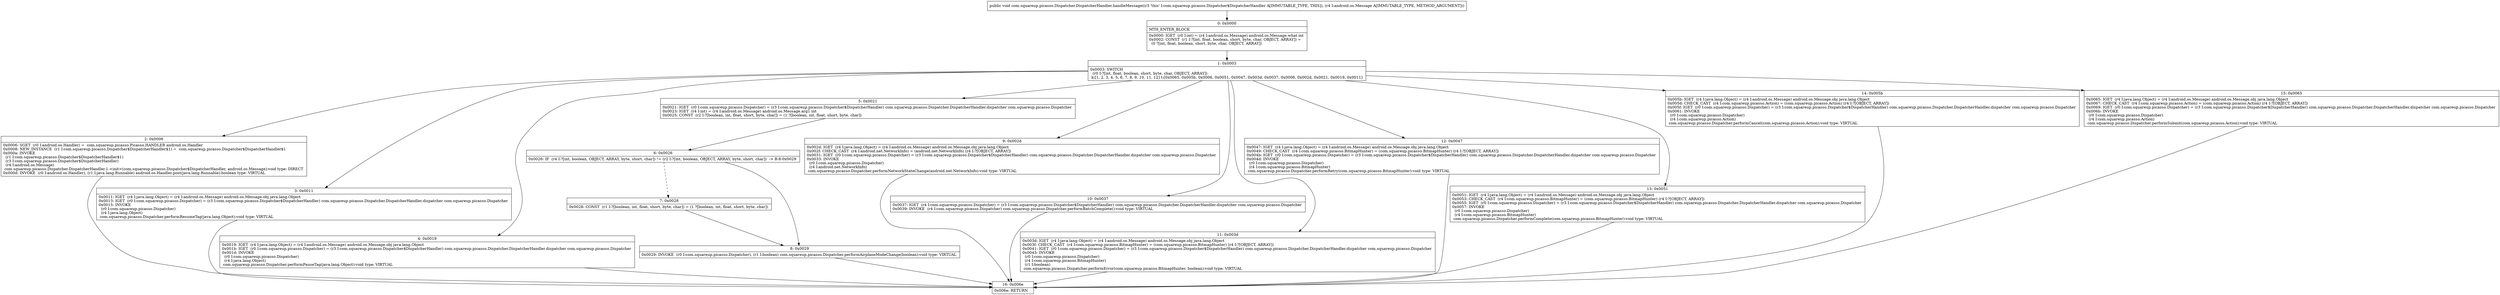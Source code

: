 digraph "CFG forcom.squareup.picasso.Dispatcher.DispatcherHandler.handleMessage(Landroid\/os\/Message;)V" {
Node_0 [shape=record,label="{0\:\ 0x0000|MTH_ENTER_BLOCK\l|0x0000: IGET  (r0 I:int) = (r4 I:android.os.Message) android.os.Message.what int \l0x0002: CONST  (r1 I:?[int, float, boolean, short, byte, char, OBJECT, ARRAY]) = \l  (0 ?[int, float, boolean, short, byte, char, OBJECT, ARRAY])\l \l}"];
Node_1 [shape=record,label="{1\:\ 0x0003|0x0003: SWITCH  \l  (r0 I:?[int, float, boolean, short, byte, char, OBJECT, ARRAY])\l k:[1, 2, 3, 4, 5, 6, 7, 8, 9, 10, 11, 12] t:[0x0065, 0x005b, 0x0006, 0x0051, 0x0047, 0x003d, 0x0037, 0x0006, 0x002d, 0x0021, 0x0019, 0x0011] \l}"];
Node_2 [shape=record,label="{2\:\ 0x0006|0x0006: SGET  (r0 I:android.os.Handler) =  com.squareup.picasso.Picasso.HANDLER android.os.Handler \l0x0008: NEW_INSTANCE  (r1 I:com.squareup.picasso.Dispatcher$DispatcherHandler$1) =  com.squareup.picasso.Dispatcher$DispatcherHandler$1 \l0x000a: INVOKE  \l  (r1 I:com.squareup.picasso.Dispatcher$DispatcherHandler$1)\l  (r3 I:com.squareup.picasso.Dispatcher$DispatcherHandler)\l  (r4 I:android.os.Message)\l com.squareup.picasso.Dispatcher.DispatcherHandler.1.\<init\>(com.squareup.picasso.Dispatcher$DispatcherHandler, android.os.Message):void type: DIRECT \l0x000d: INVOKE  (r0 I:android.os.Handler), (r1 I:java.lang.Runnable) android.os.Handler.post(java.lang.Runnable):boolean type: VIRTUAL \l}"];
Node_3 [shape=record,label="{3\:\ 0x0011|0x0011: IGET  (r4 I:java.lang.Object) = (r4 I:android.os.Message) android.os.Message.obj java.lang.Object \l0x0013: IGET  (r0 I:com.squareup.picasso.Dispatcher) = (r3 I:com.squareup.picasso.Dispatcher$DispatcherHandler) com.squareup.picasso.Dispatcher.DispatcherHandler.dispatcher com.squareup.picasso.Dispatcher \l0x0015: INVOKE  \l  (r0 I:com.squareup.picasso.Dispatcher)\l  (r4 I:java.lang.Object)\l com.squareup.picasso.Dispatcher.performResumeTag(java.lang.Object):void type: VIRTUAL \l}"];
Node_4 [shape=record,label="{4\:\ 0x0019|0x0019: IGET  (r4 I:java.lang.Object) = (r4 I:android.os.Message) android.os.Message.obj java.lang.Object \l0x001b: IGET  (r0 I:com.squareup.picasso.Dispatcher) = (r3 I:com.squareup.picasso.Dispatcher$DispatcherHandler) com.squareup.picasso.Dispatcher.DispatcherHandler.dispatcher com.squareup.picasso.Dispatcher \l0x001d: INVOKE  \l  (r0 I:com.squareup.picasso.Dispatcher)\l  (r4 I:java.lang.Object)\l com.squareup.picasso.Dispatcher.performPauseTag(java.lang.Object):void type: VIRTUAL \l}"];
Node_5 [shape=record,label="{5\:\ 0x0021|0x0021: IGET  (r0 I:com.squareup.picasso.Dispatcher) = (r3 I:com.squareup.picasso.Dispatcher$DispatcherHandler) com.squareup.picasso.Dispatcher.DispatcherHandler.dispatcher com.squareup.picasso.Dispatcher \l0x0023: IGET  (r4 I:int) = (r4 I:android.os.Message) android.os.Message.arg1 int \l0x0025: CONST  (r2 I:?[boolean, int, float, short, byte, char]) = (1 ?[boolean, int, float, short, byte, char]) \l}"];
Node_6 [shape=record,label="{6\:\ 0x0026|0x0026: IF  (r4 I:?[int, boolean, OBJECT, ARRAY, byte, short, char]) != (r2 I:?[int, boolean, OBJECT, ARRAY, byte, short, char])  \-\> B:8:0x0029 \l}"];
Node_7 [shape=record,label="{7\:\ 0x0028|0x0028: CONST  (r1 I:?[boolean, int, float, short, byte, char]) = (1 ?[boolean, int, float, short, byte, char]) \l}"];
Node_8 [shape=record,label="{8\:\ 0x0029|0x0029: INVOKE  (r0 I:com.squareup.picasso.Dispatcher), (r1 I:boolean) com.squareup.picasso.Dispatcher.performAirplaneModeChange(boolean):void type: VIRTUAL \l}"];
Node_9 [shape=record,label="{9\:\ 0x002d|0x002d: IGET  (r4 I:java.lang.Object) = (r4 I:android.os.Message) android.os.Message.obj java.lang.Object \l0x002f: CHECK_CAST  (r4 I:android.net.NetworkInfo) = (android.net.NetworkInfo) (r4 I:?[OBJECT, ARRAY]) \l0x0031: IGET  (r0 I:com.squareup.picasso.Dispatcher) = (r3 I:com.squareup.picasso.Dispatcher$DispatcherHandler) com.squareup.picasso.Dispatcher.DispatcherHandler.dispatcher com.squareup.picasso.Dispatcher \l0x0033: INVOKE  \l  (r0 I:com.squareup.picasso.Dispatcher)\l  (r4 I:android.net.NetworkInfo)\l com.squareup.picasso.Dispatcher.performNetworkStateChange(android.net.NetworkInfo):void type: VIRTUAL \l}"];
Node_10 [shape=record,label="{10\:\ 0x0037|0x0037: IGET  (r4 I:com.squareup.picasso.Dispatcher) = (r3 I:com.squareup.picasso.Dispatcher$DispatcherHandler) com.squareup.picasso.Dispatcher.DispatcherHandler.dispatcher com.squareup.picasso.Dispatcher \l0x0039: INVOKE  (r4 I:com.squareup.picasso.Dispatcher) com.squareup.picasso.Dispatcher.performBatchComplete():void type: VIRTUAL \l}"];
Node_11 [shape=record,label="{11\:\ 0x003d|0x003d: IGET  (r4 I:java.lang.Object) = (r4 I:android.os.Message) android.os.Message.obj java.lang.Object \l0x003f: CHECK_CAST  (r4 I:com.squareup.picasso.BitmapHunter) = (com.squareup.picasso.BitmapHunter) (r4 I:?[OBJECT, ARRAY]) \l0x0041: IGET  (r0 I:com.squareup.picasso.Dispatcher) = (r3 I:com.squareup.picasso.Dispatcher$DispatcherHandler) com.squareup.picasso.Dispatcher.DispatcherHandler.dispatcher com.squareup.picasso.Dispatcher \l0x0043: INVOKE  \l  (r0 I:com.squareup.picasso.Dispatcher)\l  (r4 I:com.squareup.picasso.BitmapHunter)\l  (r1 I:boolean)\l com.squareup.picasso.Dispatcher.performError(com.squareup.picasso.BitmapHunter, boolean):void type: VIRTUAL \l}"];
Node_12 [shape=record,label="{12\:\ 0x0047|0x0047: IGET  (r4 I:java.lang.Object) = (r4 I:android.os.Message) android.os.Message.obj java.lang.Object \l0x0049: CHECK_CAST  (r4 I:com.squareup.picasso.BitmapHunter) = (com.squareup.picasso.BitmapHunter) (r4 I:?[OBJECT, ARRAY]) \l0x004b: IGET  (r0 I:com.squareup.picasso.Dispatcher) = (r3 I:com.squareup.picasso.Dispatcher$DispatcherHandler) com.squareup.picasso.Dispatcher.DispatcherHandler.dispatcher com.squareup.picasso.Dispatcher \l0x004d: INVOKE  \l  (r0 I:com.squareup.picasso.Dispatcher)\l  (r4 I:com.squareup.picasso.BitmapHunter)\l com.squareup.picasso.Dispatcher.performRetry(com.squareup.picasso.BitmapHunter):void type: VIRTUAL \l}"];
Node_13 [shape=record,label="{13\:\ 0x0051|0x0051: IGET  (r4 I:java.lang.Object) = (r4 I:android.os.Message) android.os.Message.obj java.lang.Object \l0x0053: CHECK_CAST  (r4 I:com.squareup.picasso.BitmapHunter) = (com.squareup.picasso.BitmapHunter) (r4 I:?[OBJECT, ARRAY]) \l0x0055: IGET  (r0 I:com.squareup.picasso.Dispatcher) = (r3 I:com.squareup.picasso.Dispatcher$DispatcherHandler) com.squareup.picasso.Dispatcher.DispatcherHandler.dispatcher com.squareup.picasso.Dispatcher \l0x0057: INVOKE  \l  (r0 I:com.squareup.picasso.Dispatcher)\l  (r4 I:com.squareup.picasso.BitmapHunter)\l com.squareup.picasso.Dispatcher.performComplete(com.squareup.picasso.BitmapHunter):void type: VIRTUAL \l}"];
Node_14 [shape=record,label="{14\:\ 0x005b|0x005b: IGET  (r4 I:java.lang.Object) = (r4 I:android.os.Message) android.os.Message.obj java.lang.Object \l0x005d: CHECK_CAST  (r4 I:com.squareup.picasso.Action) = (com.squareup.picasso.Action) (r4 I:?[OBJECT, ARRAY]) \l0x005f: IGET  (r0 I:com.squareup.picasso.Dispatcher) = (r3 I:com.squareup.picasso.Dispatcher$DispatcherHandler) com.squareup.picasso.Dispatcher.DispatcherHandler.dispatcher com.squareup.picasso.Dispatcher \l0x0061: INVOKE  \l  (r0 I:com.squareup.picasso.Dispatcher)\l  (r4 I:com.squareup.picasso.Action)\l com.squareup.picasso.Dispatcher.performCancel(com.squareup.picasso.Action):void type: VIRTUAL \l}"];
Node_15 [shape=record,label="{15\:\ 0x0065|0x0065: IGET  (r4 I:java.lang.Object) = (r4 I:android.os.Message) android.os.Message.obj java.lang.Object \l0x0067: CHECK_CAST  (r4 I:com.squareup.picasso.Action) = (com.squareup.picasso.Action) (r4 I:?[OBJECT, ARRAY]) \l0x0069: IGET  (r0 I:com.squareup.picasso.Dispatcher) = (r3 I:com.squareup.picasso.Dispatcher$DispatcherHandler) com.squareup.picasso.Dispatcher.DispatcherHandler.dispatcher com.squareup.picasso.Dispatcher \l0x006b: INVOKE  \l  (r0 I:com.squareup.picasso.Dispatcher)\l  (r4 I:com.squareup.picasso.Action)\l com.squareup.picasso.Dispatcher.performSubmit(com.squareup.picasso.Action):void type: VIRTUAL \l}"];
Node_16 [shape=record,label="{16\:\ 0x006e|0x006e: RETURN   \l}"];
MethodNode[shape=record,label="{public void com.squareup.picasso.Dispatcher.DispatcherHandler.handleMessage((r3 'this' I:com.squareup.picasso.Dispatcher$DispatcherHandler A[IMMUTABLE_TYPE, THIS]), (r4 I:android.os.Message A[IMMUTABLE_TYPE, METHOD_ARGUMENT])) }"];
MethodNode -> Node_0;
Node_0 -> Node_1;
Node_1 -> Node_2;
Node_1 -> Node_3;
Node_1 -> Node_4;
Node_1 -> Node_5;
Node_1 -> Node_9;
Node_1 -> Node_10;
Node_1 -> Node_11;
Node_1 -> Node_12;
Node_1 -> Node_13;
Node_1 -> Node_14;
Node_1 -> Node_15;
Node_2 -> Node_16;
Node_3 -> Node_16;
Node_4 -> Node_16;
Node_5 -> Node_6;
Node_6 -> Node_7[style=dashed];
Node_6 -> Node_8;
Node_7 -> Node_8;
Node_8 -> Node_16;
Node_9 -> Node_16;
Node_10 -> Node_16;
Node_11 -> Node_16;
Node_12 -> Node_16;
Node_13 -> Node_16;
Node_14 -> Node_16;
Node_15 -> Node_16;
}

